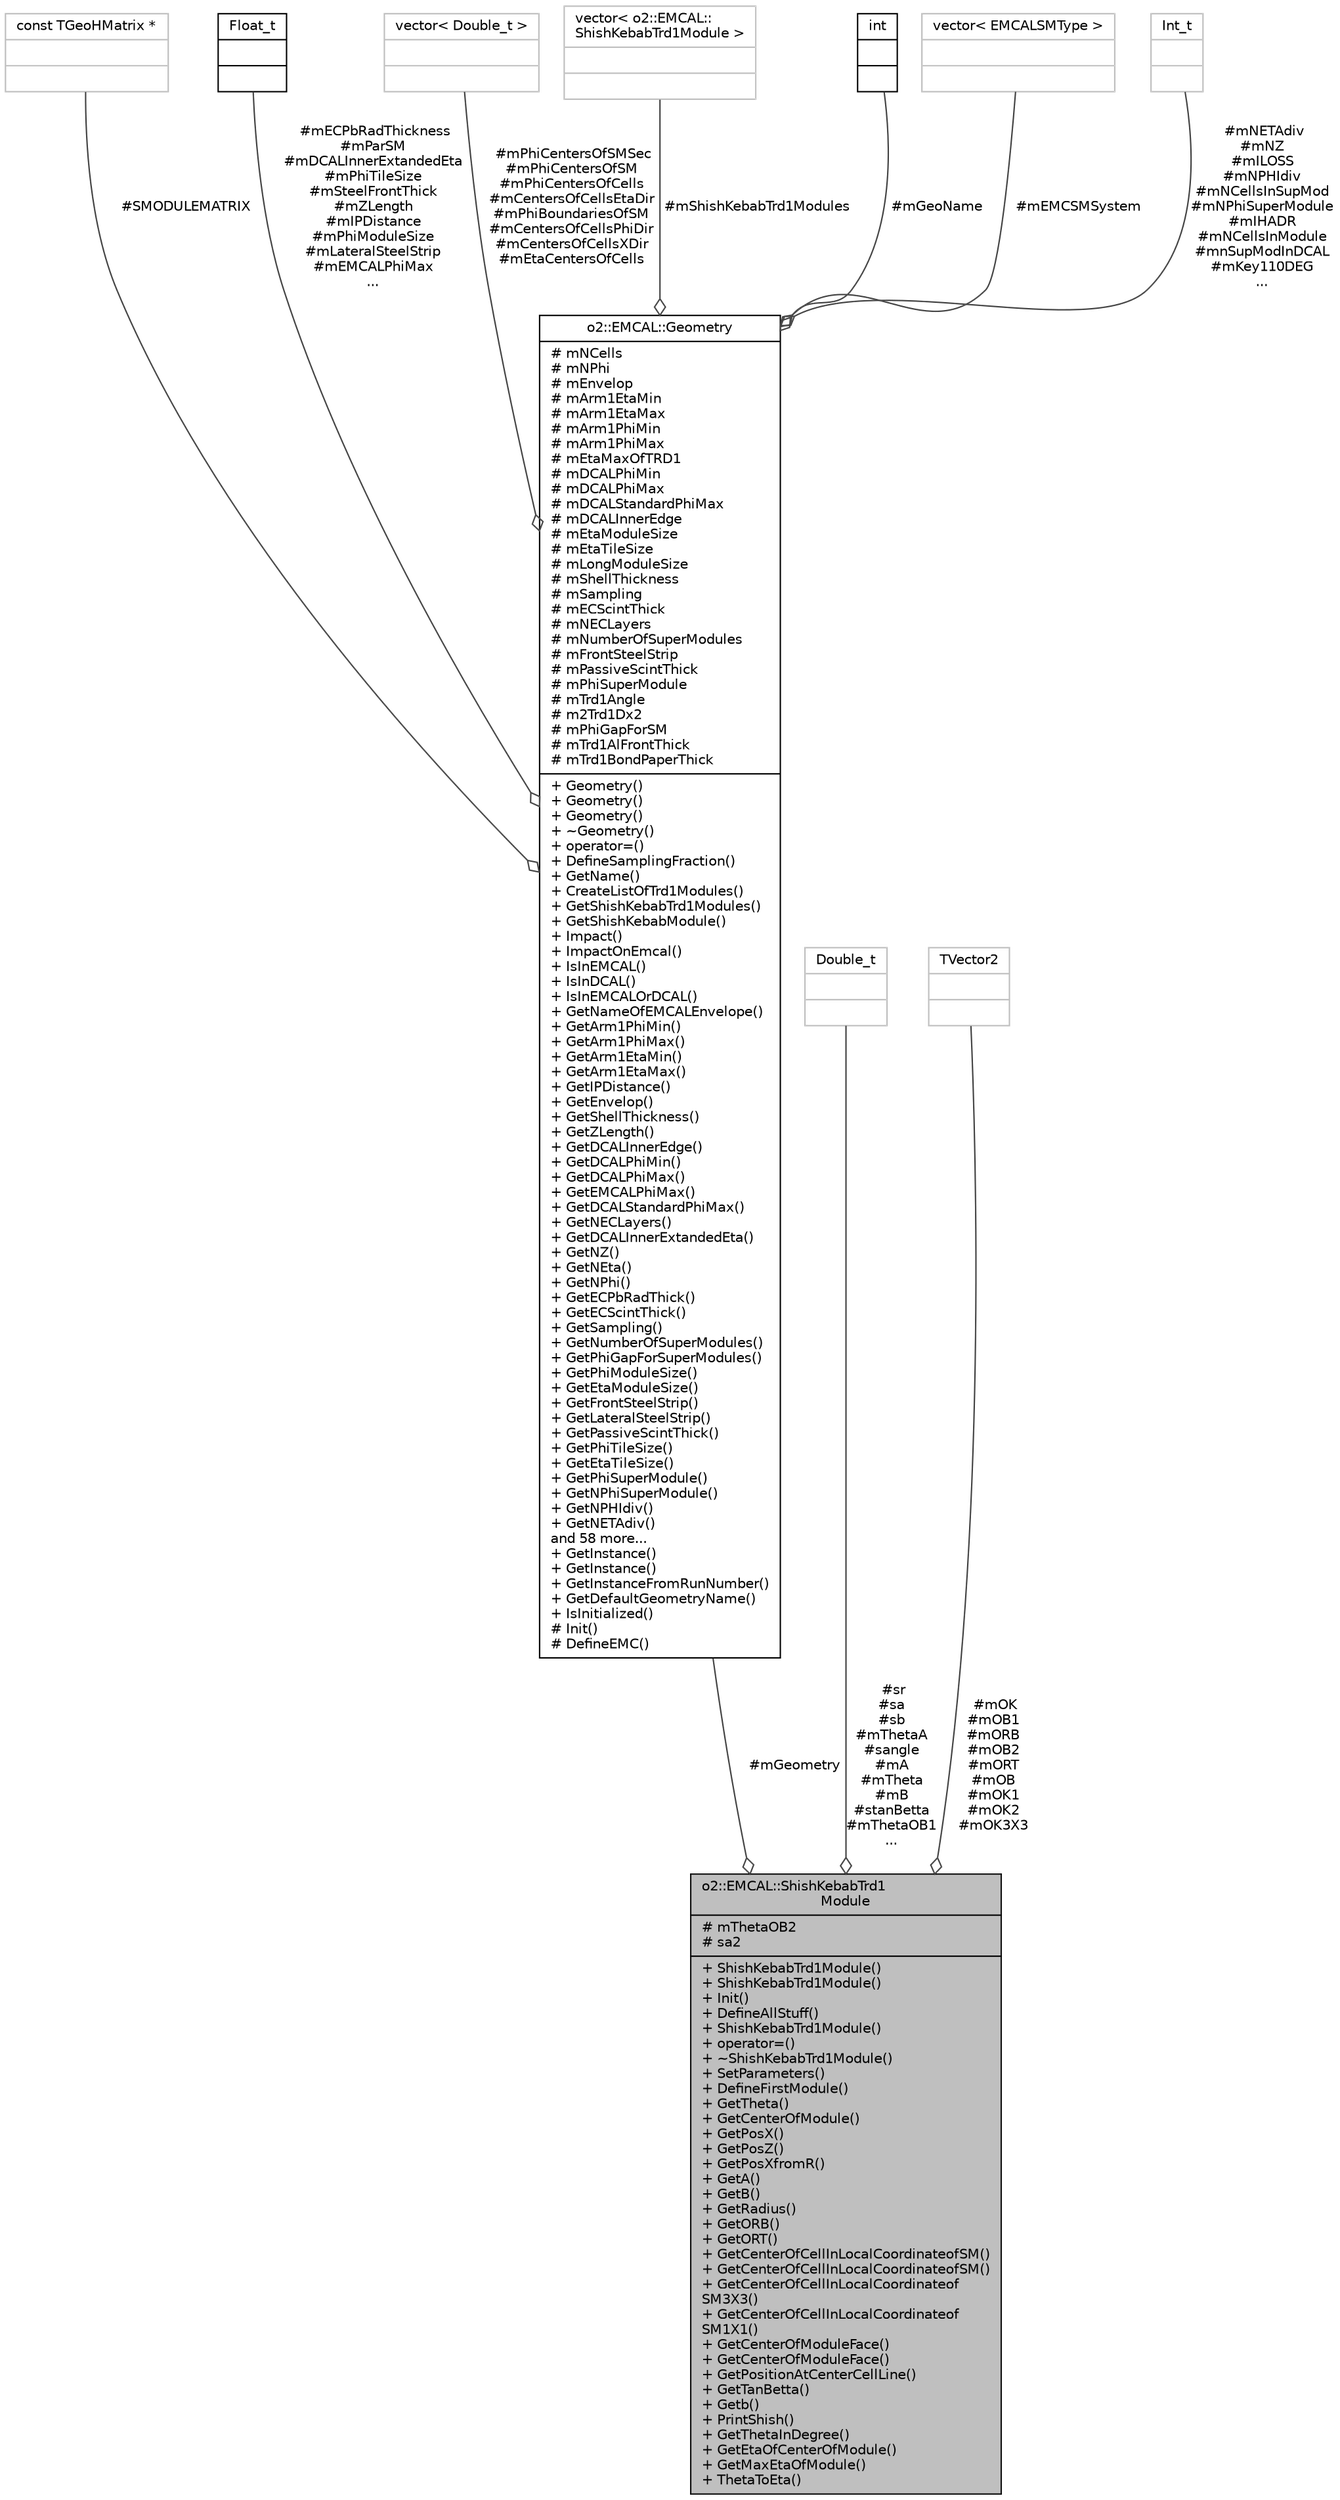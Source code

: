 digraph "o2::EMCAL::ShishKebabTrd1Module"
{
 // INTERACTIVE_SVG=YES
  bgcolor="transparent";
  edge [fontname="Helvetica",fontsize="10",labelfontname="Helvetica",labelfontsize="10"];
  node [fontname="Helvetica",fontsize="10",shape=record];
  Node1 [label="{o2::EMCAL::ShishKebabTrd1\lModule\n|# mThetaOB2\l# sa2\l|+ ShishKebabTrd1Module()\l+ ShishKebabTrd1Module()\l+ Init()\l+ DefineAllStuff()\l+ ShishKebabTrd1Module()\l+ operator=()\l+ ~ShishKebabTrd1Module()\l+ SetParameters()\l+ DefineFirstModule()\l+ GetTheta()\l+ GetCenterOfModule()\l+ GetPosX()\l+ GetPosZ()\l+ GetPosXfromR()\l+ GetA()\l+ GetB()\l+ GetRadius()\l+ GetORB()\l+ GetORT()\l+ GetCenterOfCellInLocalCoordinateofSM()\l+ GetCenterOfCellInLocalCoordinateofSM()\l+ GetCenterOfCellInLocalCoordinateof\lSM3X3()\l+ GetCenterOfCellInLocalCoordinateof\lSM1X1()\l+ GetCenterOfModuleFace()\l+ GetCenterOfModuleFace()\l+ GetPositionAtCenterCellLine()\l+ GetTanBetta()\l+ Getb()\l+ PrintShish()\l+ GetThetaInDegree()\l+ GetEtaOfCenterOfModule()\l+ GetMaxEtaOfModule()\l+ ThetaToEta()\l}",height=0.2,width=0.4,color="black", fillcolor="grey75", style="filled" fontcolor="black"];
  Node2 -> Node1 [color="grey25",fontsize="10",style="solid",label=" #mGeometry" ,arrowhead="odiamond",fontname="Helvetica"];
  Node2 [label="{o2::EMCAL::Geometry\n|# mNCells\l# mNPhi\l# mEnvelop\l# mArm1EtaMin\l# mArm1EtaMax\l# mArm1PhiMin\l# mArm1PhiMax\l# mEtaMaxOfTRD1\l# mDCALPhiMin\l# mDCALPhiMax\l# mDCALStandardPhiMax\l# mDCALInnerEdge\l# mEtaModuleSize\l# mEtaTileSize\l# mLongModuleSize\l# mShellThickness\l# mSampling\l# mECScintThick\l# mNECLayers\l# mNumberOfSuperModules\l# mFrontSteelStrip\l# mPassiveScintThick\l# mPhiSuperModule\l# mTrd1Angle\l# m2Trd1Dx2\l# mPhiGapForSM\l# mTrd1AlFrontThick\l# mTrd1BondPaperThick\l|+ Geometry()\l+ Geometry()\l+ Geometry()\l+ ~Geometry()\l+ operator=()\l+ DefineSamplingFraction()\l+ GetName()\l+ CreateListOfTrd1Modules()\l+ GetShishKebabTrd1Modules()\l+ GetShishKebabModule()\l+ Impact()\l+ ImpactOnEmcal()\l+ IsInEMCAL()\l+ IsInDCAL()\l+ IsInEMCALOrDCAL()\l+ GetNameOfEMCALEnvelope()\l+ GetArm1PhiMin()\l+ GetArm1PhiMax()\l+ GetArm1EtaMin()\l+ GetArm1EtaMax()\l+ GetIPDistance()\l+ GetEnvelop()\l+ GetShellThickness()\l+ GetZLength()\l+ GetDCALInnerEdge()\l+ GetDCALPhiMin()\l+ GetDCALPhiMax()\l+ GetEMCALPhiMax()\l+ GetDCALStandardPhiMax()\l+ GetNECLayers()\l+ GetDCALInnerExtandedEta()\l+ GetNZ()\l+ GetNEta()\l+ GetNPhi()\l+ GetECPbRadThick()\l+ GetECScintThick()\l+ GetSampling()\l+ GetNumberOfSuperModules()\l+ GetPhiGapForSuperModules()\l+ GetPhiModuleSize()\l+ GetEtaModuleSize()\l+ GetFrontSteelStrip()\l+ GetLateralSteelStrip()\l+ GetPassiveScintThick()\l+ GetPhiTileSize()\l+ GetEtaTileSize()\l+ GetPhiSuperModule()\l+ GetNPhiSuperModule()\l+ GetNPHIdiv()\l+ GetNETAdiv()\land 58 more...\l+ GetInstance()\l+ GetInstance()\l+ GetInstanceFromRunNumber()\l+ GetDefaultGeometryName()\l+ IsInitialized()\l# Init()\l# DefineEMC()\l}",height=0.2,width=0.4,color="black",URL="$d5/d39/classo2_1_1EMCAL_1_1Geometry.html"];
  Node3 -> Node2 [color="grey25",fontsize="10",style="solid",label=" #SMODULEMATRIX" ,arrowhead="odiamond",fontname="Helvetica"];
  Node3 [label="{const TGeoHMatrix *\n||}",height=0.2,width=0.4,color="grey75"];
  Node4 -> Node2 [color="grey25",fontsize="10",style="solid",label=" #mECPbRadThickness\n#mParSM\n#mDCALInnerExtandedEta\n#mPhiTileSize\n#mSteelFrontThick\n#mZLength\n#mIPDistance\n#mPhiModuleSize\n#mLateralSteelStrip\n#mEMCALPhiMax\n..." ,arrowhead="odiamond",fontname="Helvetica"];
  Node4 [label="{Float_t\n||}",height=0.2,width=0.4,color="black",URL="$d9/d7d/classFloat__t.html"];
  Node5 -> Node2 [color="grey25",fontsize="10",style="solid",label=" #mPhiCentersOfSMSec\n#mPhiCentersOfSM\n#mPhiCentersOfCells\n#mCentersOfCellsEtaDir\n#mPhiBoundariesOfSM\n#mCentersOfCellsPhiDir\n#mCentersOfCellsXDir\n#mEtaCentersOfCells" ,arrowhead="odiamond",fontname="Helvetica"];
  Node5 [label="{vector\< Double_t \>\n||}",height=0.2,width=0.4,color="grey75"];
  Node6 -> Node2 [color="grey25",fontsize="10",style="solid",label=" #mShishKebabTrd1Modules" ,arrowhead="odiamond",fontname="Helvetica"];
  Node6 [label="{vector\< o2::EMCAL::\lShishKebabTrd1Module \>\n||}",height=0.2,width=0.4,color="grey75"];
  Node7 -> Node2 [color="grey25",fontsize="10",style="solid",label=" #mGeoName" ,arrowhead="odiamond",fontname="Helvetica"];
  Node7 [label="{int\n||}",height=0.2,width=0.4,color="black",URL="$d1/da0/classint.html"];
  Node8 -> Node2 [color="grey25",fontsize="10",style="solid",label=" #mEMCSMSystem" ,arrowhead="odiamond",fontname="Helvetica"];
  Node8 [label="{vector\< EMCALSMType \>\n||}",height=0.2,width=0.4,color="grey75"];
  Node9 -> Node2 [color="grey25",fontsize="10",style="solid",label=" #mNETAdiv\n#mNZ\n#mILOSS\n#mNPHIdiv\n#mNCellsInSupMod\n#mNPhiSuperModule\n#mIHADR\n#mNCellsInModule\n#mnSupModInDCAL\n#mKey110DEG\n..." ,arrowhead="odiamond",fontname="Helvetica"];
  Node9 [label="{Int_t\n||}",height=0.2,width=0.4,color="grey75"];
  Node10 -> Node1 [color="grey25",fontsize="10",style="solid",label=" #sr\n#sa\n#sb\n#mThetaA\n#sangle\n#mA\n#mTheta\n#mB\n#stanBetta\n#mThetaOB1\n..." ,arrowhead="odiamond",fontname="Helvetica"];
  Node10 [label="{Double_t\n||}",height=0.2,width=0.4,color="grey75"];
  Node11 -> Node1 [color="grey25",fontsize="10",style="solid",label=" #mOK\n#mOB1\n#mORB\n#mOB2\n#mORT\n#mOB\n#mOK1\n#mOK2\n#mOK3X3" ,arrowhead="odiamond",fontname="Helvetica"];
  Node11 [label="{TVector2\n||}",height=0.2,width=0.4,color="grey75"];
}
